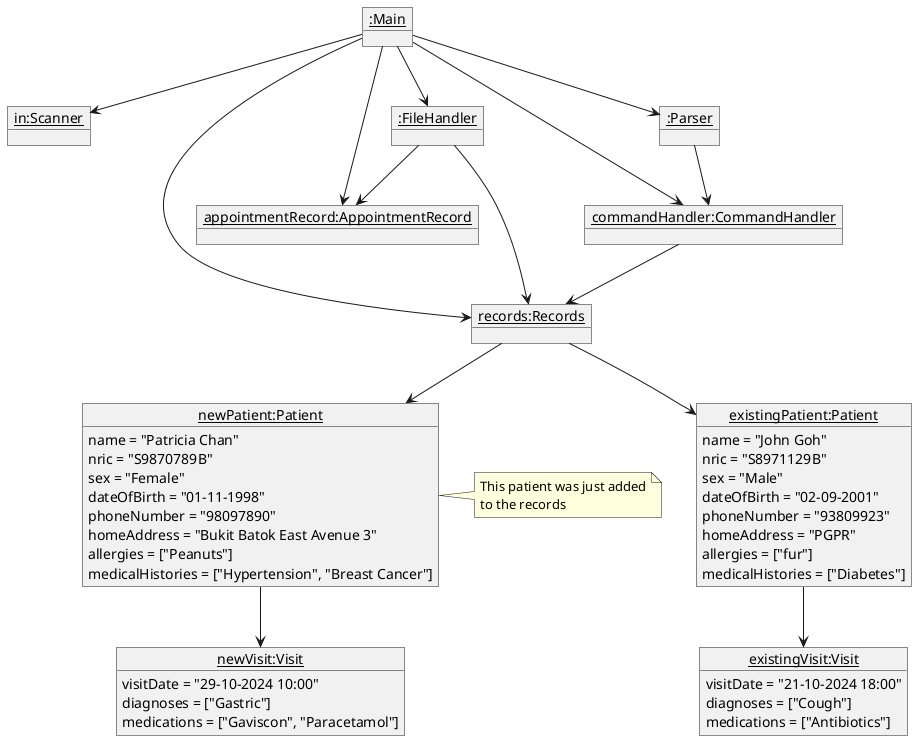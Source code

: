 @startuml
'https://plantuml.com/object-diagram
skinparam classAttributeIconSize 0
hide circle

object "<u>:Main</u>" as Main

object "<u>in:Scanner</u>" as Scanner {

}

object "<u>records:Records</u>" as Records {

}

object "<u>appointmentRecord:AppointmentRecord</u>" as AppointmentRecord {

}

object "<u>:FileHandler</u>" as FileHandler {

}

object "<u>commandHandler:CommandHandler</u>" as CommandHandler {

}

object "<u>:Parser</u>" as Parser {

}

object "<u>newPatient:Patient</u>" as NewPatient {
    name = "Patricia Chan"
    nric = "S9870789B"
    sex = "Female"
    dateOfBirth = "01-11-1998"
    phoneNumber = "98097890"
    homeAddress = "Bukit Batok East Avenue 3"
    allergies = ["Peanuts"]
    medicalHistories = ["Hypertension", "Breast Cancer"]
}

object "<u>newVisit:Visit</u>" as NewVisit {
    visitDate = "29-10-2024 10:00"
    diagnoses = ["Gastric"]
    medications = ["Gaviscon", "Paracetamol"]
}

object "<u>existingPatient:Patient</u>" as ExistingPatient {
    name = "John Goh"
    nric = "S8971129B"
    sex = "Male"
    dateOfBirth = "02-09-2001"
    phoneNumber = "93809923"
    homeAddress = "PGPR"
    allergies = ["fur"]
    medicalHistories = ["Diabetes"]
}

object "<u>existingVisit:Visit</u>" as ExistingVisit {
    visitDate = "21-10-2024 18:00"
    diagnoses = ["Cough"]
    medications = ["Antibiotics"]
}

Main --> Scanner
Main --> Records
Main --> AppointmentRecord
Main --> FileHandler
Main --> CommandHandler
Main --> Parser
Parser --> CommandHandler
NewPatient --> NewVisit
ExistingPatient --> ExistingVisit
CommandHandler --> Records
Records --> NewPatient
Records --> ExistingPatient
FileHandler --> Records
FileHandler --> AppointmentRecord

note right of NewPatient
    This patient was just added
    to the records
end note

@enduml